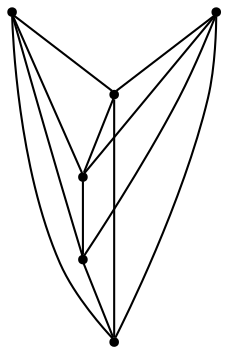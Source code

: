graph {
  node [shape=point,comment="{\"directed\":false,\"doi\":\"10.1007/978-3-642-36763-2_14\",\"figure\":\"1 (1)\"}"]

  v0 [pos="1444.200612733281,648.831976377503"]
  v1 [pos="1387.0676463883938,763.0298926108533"]
  v2 [pos="1387.0676463883938,705.9287724786182"]
  v3 [pos="1329.9390064862087,763.0298926108533"]
  v4 [pos="1272.8103665840229,648.831976377503"]
  v5 [pos="1272.810366584023,820.1266887119685"]

  v0 -- v4 [id="-1",pos="1444.200612733281,648.831976377503 1444.1996583709204,620.2814163113854 1444.1996583709204,620.2814163113854 1444.1996583709204,620.2814163113854 1272.8094122216623,620.2814163113854 1272.8094122216623,620.2814163113854 1272.8094122216623,620.2814163113854 1272.8103665840229,648.831976377503 1272.8103665840229,648.831976377503 1272.8103665840229,648.831976377503"]
  v0 -- v5 [id="-2",pos="1444.200612733281,648.831976377503 1472.766141543364,648.83191278881 1472.766141543364,648.83191278881 1472.766141543364,648.83191278881 1472.766141543364,848.6771216007002 1472.766141543364,848.6771216007002 1472.766141543364,848.6771216007002 1272.8094122216623,848.6771216007002 1272.8094122216623,848.6771216007002 1272.8094122216623,848.6771216007002 1272.810366584023,820.1266887119685 1272.810366584023,820.1266887119685 1272.810366584023,820.1266887119685"]
  v5 -- v4 [id="-3",pos="1272.810366584023,820.1266887119685 1244.2429290492187,820.1266251232755 1244.2429290492187,820.1266251232755 1244.2429290492187,820.1266251232755 1244.2429290492187,648.83191278881 1244.2429290492187,648.83191278881 1244.2429290492187,648.83191278881 1272.8103665840229,648.831976377503 1272.8103665840229,648.831976377503 1272.8103665840229,648.831976377503"]
  v3 -- v4 [id="-4",pos="1329.9390064862087,763.0298926108533 1272.8094122216623,763.0297654334674 1272.8094122216623,763.0297654334674 1272.8094122216623,763.0297654334674 1272.8103665840229,648.831976377503 1272.8103665840229,648.831976377503 1272.8103665840229,648.831976377503"]
  v4 -- v2 [id="-5",pos="1272.8103665840229,648.831976377503 1387.0710184687348,648.83191278881 1387.0710184687348,648.83191278881 1387.0710184687348,648.83191278881 1387.0676463883938,705.9287724786182 1387.0676463883938,705.9287724786182 1387.0676463883938,705.9287724786182"]
  v3 -- v1 [id="-6",pos="1329.9390064862087,763.0298926108533 1387.0676463883938,763.0298926108533 1387.0676463883938,763.0298926108533 1387.0676463883938,763.0298926108533"]
  v3 -- v2 [id="-7",pos="1329.9390064862087,763.0298926108533 1329.9423785665495,705.9287724786182 1329.9423785665495,705.9287724786182 1329.9423785665495,705.9287724786182 1387.0676463883938,705.9287724786182 1387.0676463883938,705.9287724786182 1387.0676463883938,705.9287724786182"]
  v2 -- v1 [id="-8",pos="1387.0676463883938,705.9287724786182 1387.0676463883938,763.0298926108533 1387.0676463883938,763.0298926108533 1387.0676463883938,763.0298926108533"]
  v1 -- v5 [id="-9",pos="1387.0676463883938,763.0298926108533 1387.0710184687348,820.1266251232755 1387.0710184687348,820.1266251232755 1387.0710184687348,820.1266251232755 1272.810366584023,820.1266887119685 1272.810366584023,820.1266887119685 1272.810366584023,820.1266887119685"]
  v2 -- v0 [id="-10",pos="1387.0676463883938,705.9287724786182 1415.6373743928636,705.9287724786182 1415.6373743928636,705.9287724786182 1415.6373743928636,705.9287724786182 1415.6373743928636,648.83191278881 1415.6373743928636,648.83191278881 1415.6373743928636,648.83191278881 1444.200612733281,648.831976377503 1444.200612733281,648.831976377503 1444.200612733281,648.831976377503"]
  v1 -- v0 [id="-11",pos="1387.0676463883938,763.0298926108533 1444.1995311226055,763.0256321684263 1444.1995311226055,763.0256321684263 1444.1995311226055,763.0256321684263 1444.200612733281,648.831976377503 1444.200612733281,648.831976377503 1444.200612733281,648.831976377503"]
  v3 -- v5 [id="-12",pos="1329.9390064862087,763.0298926108533 1329.9380521238477,791.5761286458509 1329.9380521238477,791.5761286458509 1329.9380521238477,791.5761286458509 1272.8094122216623,791.5761286458509 1272.8094122216623,791.5761286458509 1272.8094122216623,791.5761286458509 1272.810366584023,820.1266887119685 1272.810366584023,820.1266887119685 1272.810366584023,820.1266887119685"]
}